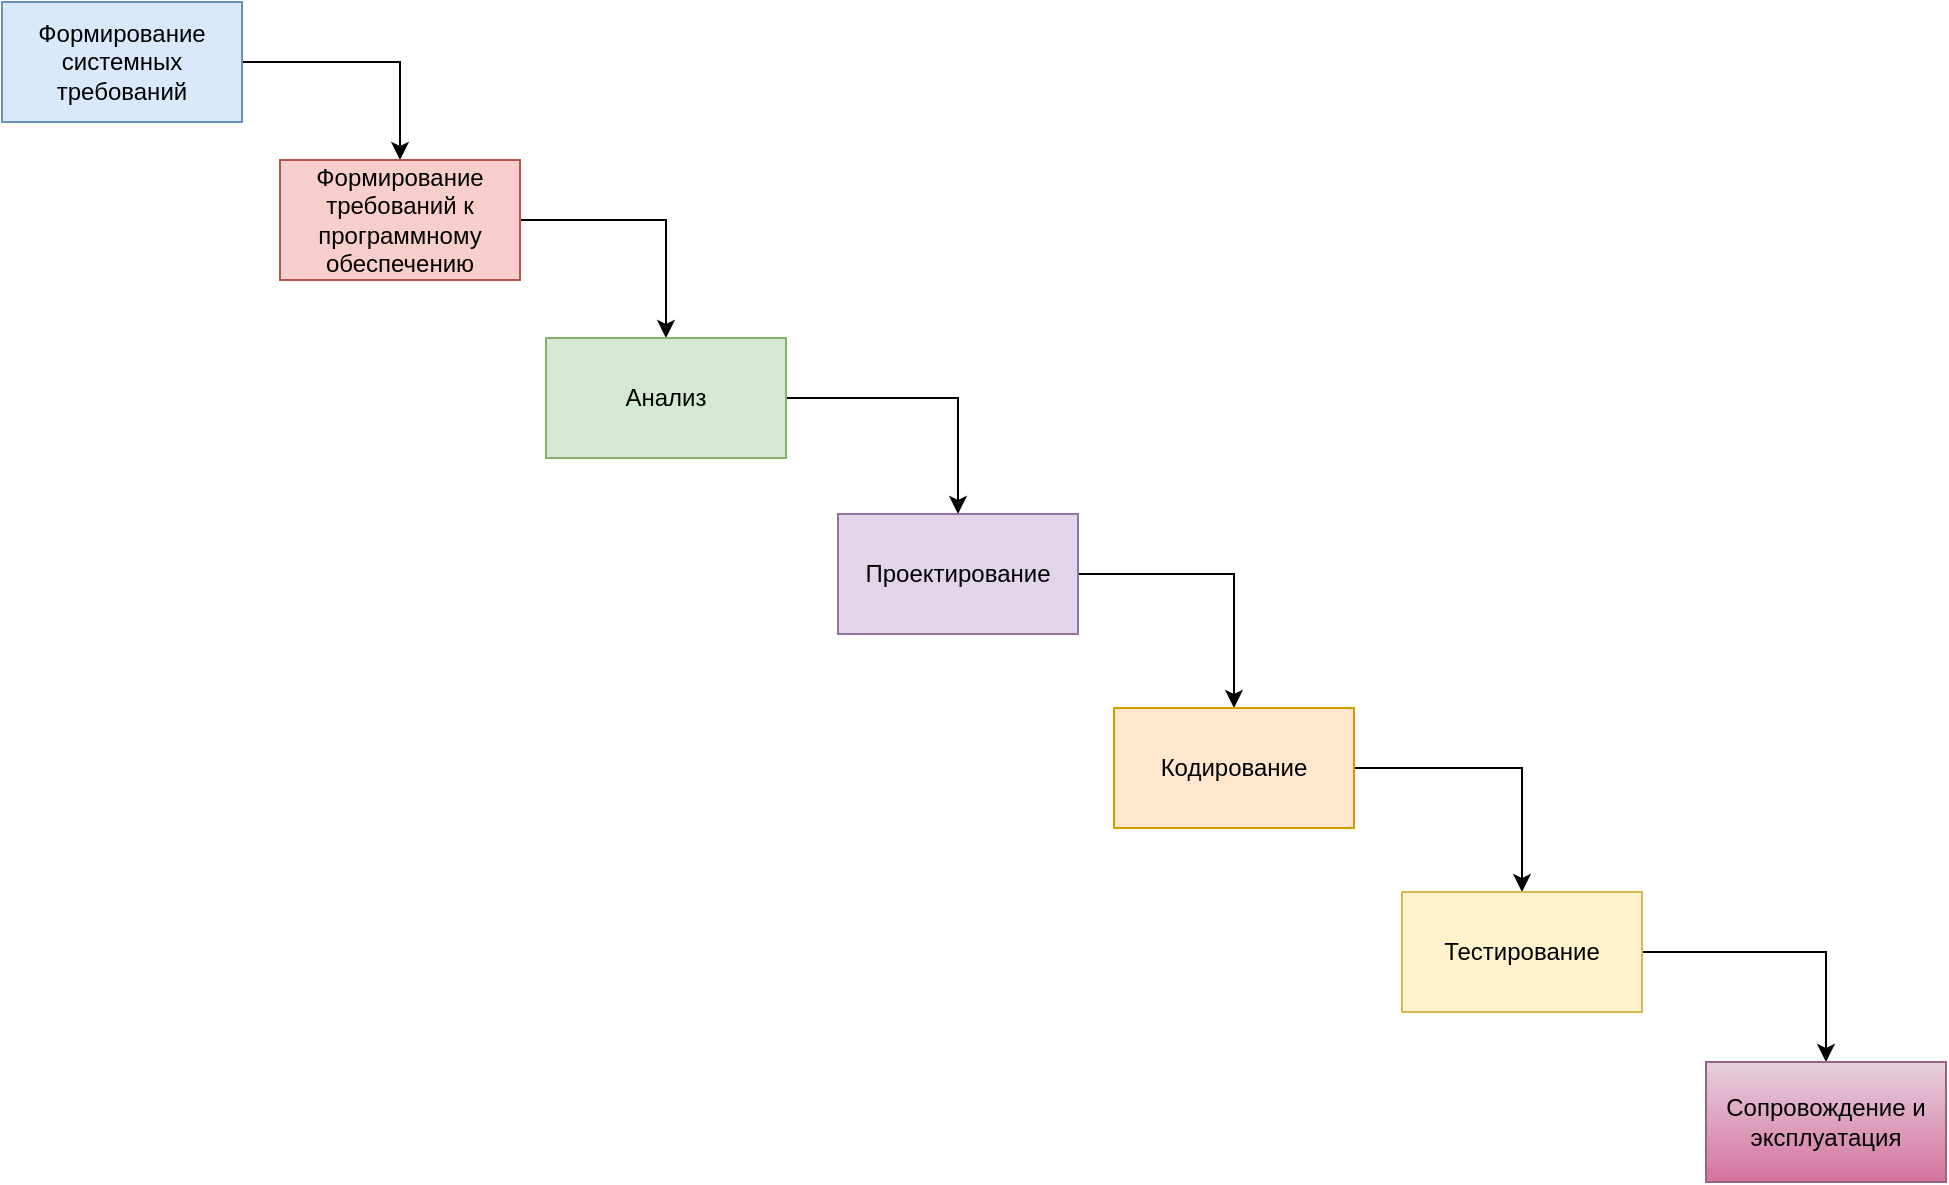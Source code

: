 <mxfile version="26.2.14">
  <diagram id="C5RBs43oDa-KdzZeNtuy" name="Page-1">
    <mxGraphModel dx="1426" dy="743" grid="0" gridSize="10" guides="1" tooltips="1" connect="1" arrows="1" fold="1" page="1" pageScale="1" pageWidth="827" pageHeight="1169" math="0" shadow="0">
      <root>
        <mxCell id="WIyWlLk6GJQsqaUBKTNV-0" />
        <mxCell id="WIyWlLk6GJQsqaUBKTNV-1" parent="WIyWlLk6GJQsqaUBKTNV-0" />
        <mxCell id="yJXN3hRaKdamykfZ5FaT-7" style="edgeStyle=orthogonalEdgeStyle;rounded=0;orthogonalLoop=1;jettySize=auto;html=1;exitX=1;exitY=0.5;exitDx=0;exitDy=0;entryX=0.5;entryY=0;entryDx=0;entryDy=0;" edge="1" parent="WIyWlLk6GJQsqaUBKTNV-1" source="yJXN3hRaKdamykfZ5FaT-0" target="yJXN3hRaKdamykfZ5FaT-1">
          <mxGeometry relative="1" as="geometry" />
        </mxCell>
        <mxCell id="yJXN3hRaKdamykfZ5FaT-0" value="Формирование системных требований" style="rounded=0;whiteSpace=wrap;html=1;fillColor=#dae8fc;strokeColor=#6c8ebf;" vertex="1" parent="WIyWlLk6GJQsqaUBKTNV-1">
          <mxGeometry x="64" y="77" width="120" height="60" as="geometry" />
        </mxCell>
        <mxCell id="yJXN3hRaKdamykfZ5FaT-8" style="edgeStyle=orthogonalEdgeStyle;rounded=0;orthogonalLoop=1;jettySize=auto;html=1;exitX=1;exitY=0.5;exitDx=0;exitDy=0;entryX=0.5;entryY=0;entryDx=0;entryDy=0;" edge="1" parent="WIyWlLk6GJQsqaUBKTNV-1" source="yJXN3hRaKdamykfZ5FaT-1" target="yJXN3hRaKdamykfZ5FaT-2">
          <mxGeometry relative="1" as="geometry" />
        </mxCell>
        <mxCell id="yJXN3hRaKdamykfZ5FaT-1" value="Формирование требований к программному обеспечению" style="rounded=0;whiteSpace=wrap;html=1;fillColor=#f8cecc;strokeColor=#b85450;" vertex="1" parent="WIyWlLk6GJQsqaUBKTNV-1">
          <mxGeometry x="203" y="156" width="120" height="60" as="geometry" />
        </mxCell>
        <mxCell id="yJXN3hRaKdamykfZ5FaT-9" style="edgeStyle=orthogonalEdgeStyle;rounded=0;orthogonalLoop=1;jettySize=auto;html=1;exitX=1;exitY=0.5;exitDx=0;exitDy=0;entryX=0.5;entryY=0;entryDx=0;entryDy=0;" edge="1" parent="WIyWlLk6GJQsqaUBKTNV-1" source="yJXN3hRaKdamykfZ5FaT-2" target="yJXN3hRaKdamykfZ5FaT-3">
          <mxGeometry relative="1" as="geometry" />
        </mxCell>
        <mxCell id="yJXN3hRaKdamykfZ5FaT-2" value="Анализ" style="rounded=0;whiteSpace=wrap;html=1;fillColor=#d5e8d4;strokeColor=#82b366;" vertex="1" parent="WIyWlLk6GJQsqaUBKTNV-1">
          <mxGeometry x="336" y="245" width="120" height="60" as="geometry" />
        </mxCell>
        <mxCell id="yJXN3hRaKdamykfZ5FaT-10" style="edgeStyle=orthogonalEdgeStyle;rounded=0;orthogonalLoop=1;jettySize=auto;html=1;exitX=1;exitY=0.5;exitDx=0;exitDy=0;" edge="1" parent="WIyWlLk6GJQsqaUBKTNV-1" source="yJXN3hRaKdamykfZ5FaT-3" target="yJXN3hRaKdamykfZ5FaT-4">
          <mxGeometry relative="1" as="geometry" />
        </mxCell>
        <mxCell id="yJXN3hRaKdamykfZ5FaT-3" value="Проектирование" style="rounded=0;whiteSpace=wrap;html=1;fillColor=#e1d5e7;strokeColor=#9673a6;" vertex="1" parent="WIyWlLk6GJQsqaUBKTNV-1">
          <mxGeometry x="482" y="333" width="120" height="60" as="geometry" />
        </mxCell>
        <mxCell id="yJXN3hRaKdamykfZ5FaT-11" style="edgeStyle=orthogonalEdgeStyle;rounded=0;orthogonalLoop=1;jettySize=auto;html=1;exitX=1;exitY=0.5;exitDx=0;exitDy=0;entryX=0.5;entryY=0;entryDx=0;entryDy=0;" edge="1" parent="WIyWlLk6GJQsqaUBKTNV-1" source="yJXN3hRaKdamykfZ5FaT-4" target="yJXN3hRaKdamykfZ5FaT-5">
          <mxGeometry relative="1" as="geometry" />
        </mxCell>
        <mxCell id="yJXN3hRaKdamykfZ5FaT-4" value="Кодирование" style="rounded=0;whiteSpace=wrap;html=1;fillColor=#ffe6cc;strokeColor=#d79b00;" vertex="1" parent="WIyWlLk6GJQsqaUBKTNV-1">
          <mxGeometry x="620" y="430" width="120" height="60" as="geometry" />
        </mxCell>
        <mxCell id="yJXN3hRaKdamykfZ5FaT-12" style="edgeStyle=orthogonalEdgeStyle;rounded=0;orthogonalLoop=1;jettySize=auto;html=1;exitX=1;exitY=0.5;exitDx=0;exitDy=0;entryX=0.5;entryY=0;entryDx=0;entryDy=0;" edge="1" parent="WIyWlLk6GJQsqaUBKTNV-1" source="yJXN3hRaKdamykfZ5FaT-5" target="yJXN3hRaKdamykfZ5FaT-6">
          <mxGeometry relative="1" as="geometry" />
        </mxCell>
        <mxCell id="yJXN3hRaKdamykfZ5FaT-5" value="Тестирование" style="rounded=0;whiteSpace=wrap;html=1;fillColor=#fff2cc;strokeColor=#d6b656;" vertex="1" parent="WIyWlLk6GJQsqaUBKTNV-1">
          <mxGeometry x="764" y="522" width="120" height="60" as="geometry" />
        </mxCell>
        <mxCell id="yJXN3hRaKdamykfZ5FaT-6" value="Сопровождение и эксплуатация" style="rounded=0;whiteSpace=wrap;html=1;fillColor=#e6d0de;gradientColor=#d5739d;strokeColor=#996185;" vertex="1" parent="WIyWlLk6GJQsqaUBKTNV-1">
          <mxGeometry x="916" y="607" width="120" height="60" as="geometry" />
        </mxCell>
      </root>
    </mxGraphModel>
  </diagram>
</mxfile>
